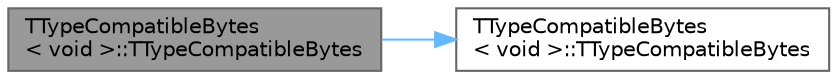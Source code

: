 digraph "TTypeCompatibleBytes&lt; void &gt;::TTypeCompatibleBytes"
{
 // INTERACTIVE_SVG=YES
 // LATEX_PDF_SIZE
  bgcolor="transparent";
  edge [fontname=Helvetica,fontsize=10,labelfontname=Helvetica,labelfontsize=10];
  node [fontname=Helvetica,fontsize=10,shape=box,height=0.2,width=0.4];
  rankdir="LR";
  Node1 [id="Node000001",label="TTypeCompatibleBytes\l\< void \>::TTypeCompatibleBytes",height=0.2,width=0.4,color="gray40", fillcolor="grey60", style="filled", fontcolor="black",tooltip=" "];
  Node1 -> Node2 [id="edge1_Node000001_Node000002",color="steelblue1",style="solid",tooltip=" "];
  Node2 [id="Node000002",label="TTypeCompatibleBytes\l\< void \>::TTypeCompatibleBytes",height=0.2,width=0.4,color="grey40", fillcolor="white", style="filled",URL="$da/daf/structTTypeCompatibleBytes_3_01void_01_4.html#ac00d8f4eb1f478cf765d37bb06622e3e",tooltip=" "];
}
